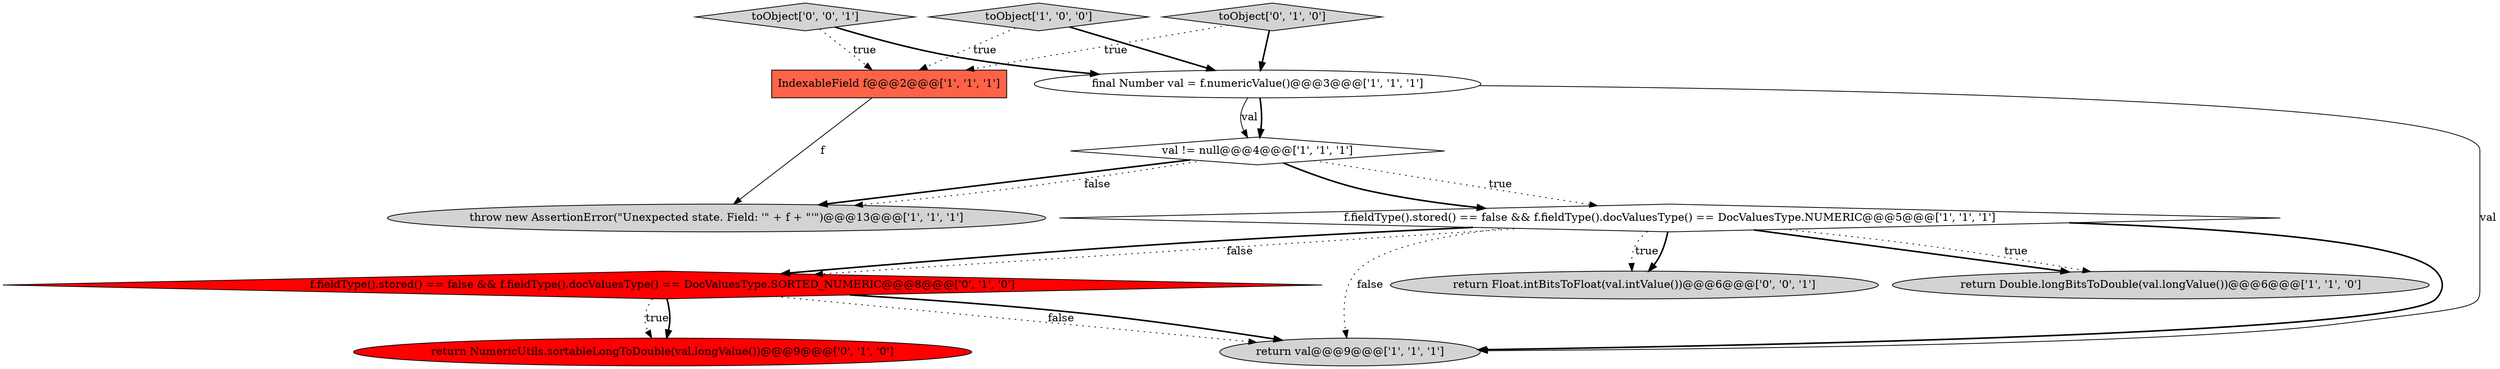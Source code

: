 digraph {
6 [style = filled, label = "val != null@@@4@@@['1', '1', '1']", fillcolor = white, shape = diamond image = "AAA0AAABBB1BBB"];
11 [style = filled, label = "toObject['0', '0', '1']", fillcolor = lightgray, shape = diamond image = "AAA0AAABBB3BBB"];
2 [style = filled, label = "return val@@@9@@@['1', '1', '1']", fillcolor = lightgray, shape = ellipse image = "AAA0AAABBB1BBB"];
9 [style = filled, label = "toObject['0', '1', '0']", fillcolor = lightgray, shape = diamond image = "AAA0AAABBB2BBB"];
10 [style = filled, label = "f.fieldType().stored() == false && f.fieldType().docValuesType() == DocValuesType.SORTED_NUMERIC@@@8@@@['0', '1', '0']", fillcolor = red, shape = diamond image = "AAA1AAABBB2BBB"];
5 [style = filled, label = "f.fieldType().stored() == false && f.fieldType().docValuesType() == DocValuesType.NUMERIC@@@5@@@['1', '1', '1']", fillcolor = white, shape = diamond image = "AAA0AAABBB1BBB"];
12 [style = filled, label = "return Float.intBitsToFloat(val.intValue())@@@6@@@['0', '0', '1']", fillcolor = lightgray, shape = ellipse image = "AAA0AAABBB3BBB"];
0 [style = filled, label = "toObject['1', '0', '0']", fillcolor = lightgray, shape = diamond image = "AAA0AAABBB1BBB"];
3 [style = filled, label = "return Double.longBitsToDouble(val.longValue())@@@6@@@['1', '1', '0']", fillcolor = lightgray, shape = ellipse image = "AAA0AAABBB1BBB"];
8 [style = filled, label = "return NumericUtils.sortableLongToDouble(val.longValue())@@@9@@@['0', '1', '0']", fillcolor = red, shape = ellipse image = "AAA1AAABBB2BBB"];
1 [style = filled, label = "throw new AssertionError(\"Unexpected state. Field: '\" + f + \"'\")@@@13@@@['1', '1', '1']", fillcolor = lightgray, shape = ellipse image = "AAA0AAABBB1BBB"];
4 [style = filled, label = "final Number val = f.numericValue()@@@3@@@['1', '1', '1']", fillcolor = white, shape = ellipse image = "AAA0AAABBB1BBB"];
7 [style = filled, label = "IndexableField f@@@2@@@['1', '1', '1']", fillcolor = tomato, shape = box image = "AAA0AAABBB1BBB"];
5->3 [style = bold, label=""];
11->7 [style = dotted, label="true"];
5->10 [style = bold, label=""];
10->8 [style = dotted, label="true"];
4->2 [style = solid, label="val"];
4->6 [style = bold, label=""];
9->4 [style = bold, label=""];
11->4 [style = bold, label=""];
4->6 [style = solid, label="val"];
5->10 [style = dotted, label="false"];
10->2 [style = dotted, label="false"];
5->12 [style = dotted, label="true"];
5->3 [style = dotted, label="true"];
5->2 [style = dotted, label="false"];
6->1 [style = bold, label=""];
6->5 [style = bold, label=""];
5->2 [style = bold, label=""];
6->5 [style = dotted, label="true"];
10->8 [style = bold, label=""];
5->12 [style = bold, label=""];
0->4 [style = bold, label=""];
10->2 [style = bold, label=""];
9->7 [style = dotted, label="true"];
7->1 [style = solid, label="f"];
6->1 [style = dotted, label="false"];
0->7 [style = dotted, label="true"];
}
